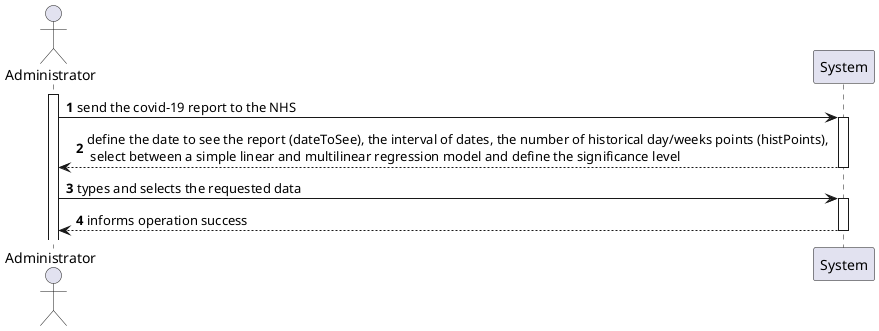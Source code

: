 @startuml
'https://plantuml.com/sequence-diagram

autonumber

actor "Administrator" as A
activate A
A -> System ++: send the covid-19 report to the NHS
System -->  A --: define the date to see the report (dateToSee), the interval of dates, the number of historical day/weeks points (histPoints), \n select between a simple linear and multilinear regression model and define the significance level
A -> System ++: types and selects the requested data
System -->  A --: informs operation success

@enduml